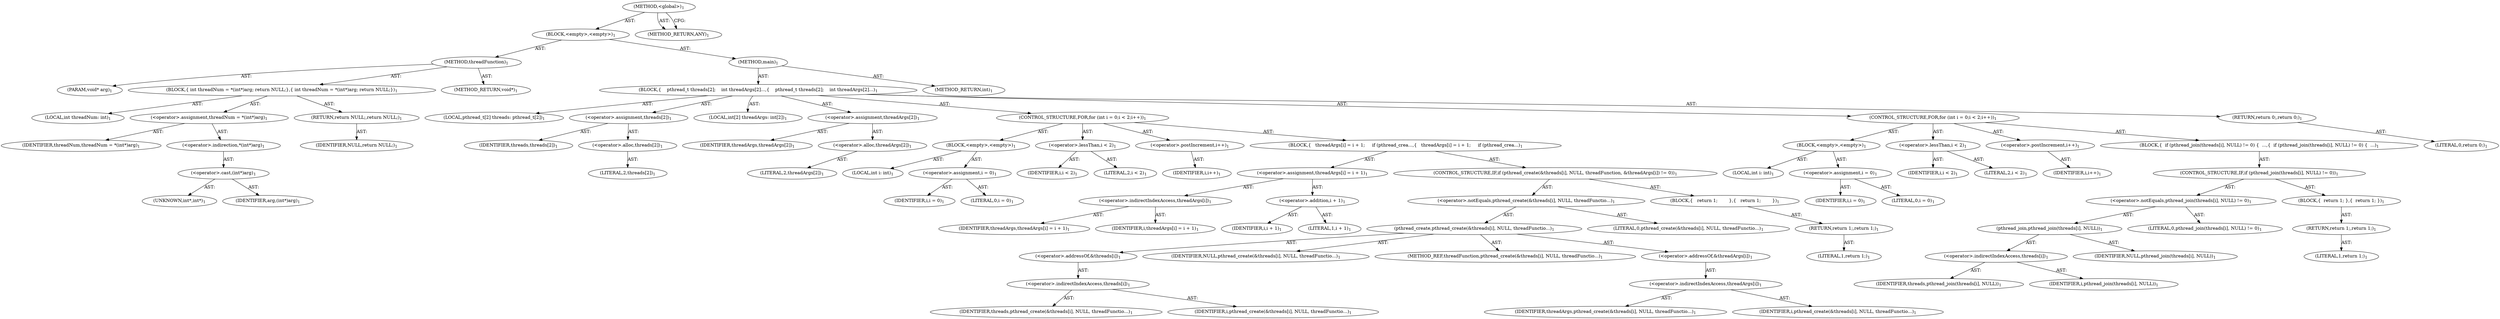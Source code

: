 digraph "&lt;global&gt;" {  
"111669149696" [label = <(METHOD,&lt;global&gt;)<SUB>1</SUB>> ]
"25769803776" [label = <(BLOCK,&lt;empty&gt;,&lt;empty&gt;)<SUB>1</SUB>> ]
"111669149697" [label = <(METHOD,threadFunction)<SUB>1</SUB>> ]
"115964116992" [label = <(PARAM,void* arg)<SUB>1</SUB>> ]
"25769803777" [label = <(BLOCK,{ int threadNum = *(int*)arg; return NULL;},{ int threadNum = *(int*)arg; return NULL;})<SUB>1</SUB>> ]
"94489280512" [label = <(LOCAL,int threadNum: int)<SUB>1</SUB>> ]
"30064771072" [label = <(&lt;operator&gt;.assignment,threadNum = *(int*)arg)<SUB>1</SUB>> ]
"68719476736" [label = <(IDENTIFIER,threadNum,threadNum = *(int*)arg)<SUB>1</SUB>> ]
"30064771073" [label = <(&lt;operator&gt;.indirection,*(int*)arg)<SUB>1</SUB>> ]
"30064771074" [label = <(&lt;operator&gt;.cast,(int*)arg)<SUB>1</SUB>> ]
"184683593728" [label = <(UNKNOWN,int*,int*)<SUB>1</SUB>> ]
"68719476737" [label = <(IDENTIFIER,arg,(int*)arg)<SUB>1</SUB>> ]
"146028888064" [label = <(RETURN,return NULL;,return NULL;)<SUB>1</SUB>> ]
"68719476738" [label = <(IDENTIFIER,NULL,return NULL;)<SUB>1</SUB>> ]
"128849018880" [label = <(METHOD_RETURN,void*)<SUB>1</SUB>> ]
"111669149698" [label = <(METHOD,main)<SUB>1</SUB>> ]
"25769803778" [label = <(BLOCK,{    pthread_t threads[2];    int threadArgs[2]...,{    pthread_t threads[2];    int threadArgs[2]...)<SUB>1</SUB>> ]
"94489280513" [label = <(LOCAL,pthread_t[2] threads: pthread_t[2])<SUB>1</SUB>> ]
"30064771075" [label = <(&lt;operator&gt;.assignment,threads[2])<SUB>1</SUB>> ]
"68719476739" [label = <(IDENTIFIER,threads,threads[2])<SUB>1</SUB>> ]
"30064771076" [label = <(&lt;operator&gt;.alloc,threads[2])<SUB>1</SUB>> ]
"90194313216" [label = <(LITERAL,2,threads[2])<SUB>1</SUB>> ]
"94489280514" [label = <(LOCAL,int[2] threadArgs: int[2])<SUB>1</SUB>> ]
"30064771077" [label = <(&lt;operator&gt;.assignment,threadArgs[2])<SUB>1</SUB>> ]
"68719476740" [label = <(IDENTIFIER,threadArgs,threadArgs[2])<SUB>1</SUB>> ]
"30064771078" [label = <(&lt;operator&gt;.alloc,threadArgs[2])<SUB>1</SUB>> ]
"90194313217" [label = <(LITERAL,2,threadArgs[2])<SUB>1</SUB>> ]
"47244640256" [label = <(CONTROL_STRUCTURE,FOR,for (int i = 0;i &lt; 2;i++))<SUB>1</SUB>> ]
"25769803779" [label = <(BLOCK,&lt;empty&gt;,&lt;empty&gt;)<SUB>1</SUB>> ]
"94489280515" [label = <(LOCAL,int i: int)<SUB>1</SUB>> ]
"30064771079" [label = <(&lt;operator&gt;.assignment,i = 0)<SUB>1</SUB>> ]
"68719476741" [label = <(IDENTIFIER,i,i = 0)<SUB>1</SUB>> ]
"90194313218" [label = <(LITERAL,0,i = 0)<SUB>1</SUB>> ]
"30064771080" [label = <(&lt;operator&gt;.lessThan,i &lt; 2)<SUB>1</SUB>> ]
"68719476742" [label = <(IDENTIFIER,i,i &lt; 2)<SUB>1</SUB>> ]
"90194313219" [label = <(LITERAL,2,i &lt; 2)<SUB>1</SUB>> ]
"30064771081" [label = <(&lt;operator&gt;.postIncrement,i++)<SUB>1</SUB>> ]
"68719476743" [label = <(IDENTIFIER,i,i++)<SUB>1</SUB>> ]
"25769803780" [label = <(BLOCK,{   threadArgs[i] = i + 1;     if (pthread_crea...,{   threadArgs[i] = i + 1;     if (pthread_crea...)<SUB>1</SUB>> ]
"30064771082" [label = <(&lt;operator&gt;.assignment,threadArgs[i] = i + 1)<SUB>1</SUB>> ]
"30064771083" [label = <(&lt;operator&gt;.indirectIndexAccess,threadArgs[i])<SUB>1</SUB>> ]
"68719476744" [label = <(IDENTIFIER,threadArgs,threadArgs[i] = i + 1)<SUB>1</SUB>> ]
"68719476745" [label = <(IDENTIFIER,i,threadArgs[i] = i + 1)<SUB>1</SUB>> ]
"30064771084" [label = <(&lt;operator&gt;.addition,i + 1)<SUB>1</SUB>> ]
"68719476746" [label = <(IDENTIFIER,i,i + 1)<SUB>1</SUB>> ]
"90194313220" [label = <(LITERAL,1,i + 1)<SUB>1</SUB>> ]
"47244640257" [label = <(CONTROL_STRUCTURE,IF,if (pthread_create(&amp;threads[i], NULL, threadFunction, &amp;threadArgs[i]) != 0))<SUB>1</SUB>> ]
"30064771085" [label = <(&lt;operator&gt;.notEquals,pthread_create(&amp;threads[i], NULL, threadFunctio...)<SUB>1</SUB>> ]
"30064771086" [label = <(pthread_create,pthread_create(&amp;threads[i], NULL, threadFunctio...)<SUB>1</SUB>> ]
"30064771087" [label = <(&lt;operator&gt;.addressOf,&amp;threads[i])<SUB>1</SUB>> ]
"30064771088" [label = <(&lt;operator&gt;.indirectIndexAccess,threads[i])<SUB>1</SUB>> ]
"68719476747" [label = <(IDENTIFIER,threads,pthread_create(&amp;threads[i], NULL, threadFunctio...)<SUB>1</SUB>> ]
"68719476748" [label = <(IDENTIFIER,i,pthread_create(&amp;threads[i], NULL, threadFunctio...)<SUB>1</SUB>> ]
"68719476749" [label = <(IDENTIFIER,NULL,pthread_create(&amp;threads[i], NULL, threadFunctio...)<SUB>1</SUB>> ]
"124554051584" [label = <(METHOD_REF,threadFunction,pthread_create(&amp;threads[i], NULL, threadFunctio...)<SUB>1</SUB>> ]
"30064771089" [label = <(&lt;operator&gt;.addressOf,&amp;threadArgs[i])<SUB>1</SUB>> ]
"30064771090" [label = <(&lt;operator&gt;.indirectIndexAccess,threadArgs[i])<SUB>1</SUB>> ]
"68719476750" [label = <(IDENTIFIER,threadArgs,pthread_create(&amp;threads[i], NULL, threadFunctio...)<SUB>1</SUB>> ]
"68719476751" [label = <(IDENTIFIER,i,pthread_create(&amp;threads[i], NULL, threadFunctio...)<SUB>1</SUB>> ]
"90194313221" [label = <(LITERAL,0,pthread_create(&amp;threads[i], NULL, threadFunctio...)<SUB>1</SUB>> ]
"25769803781" [label = <(BLOCK,{   return 1;        },{   return 1;        })<SUB>1</SUB>> ]
"146028888065" [label = <(RETURN,return 1;,return 1;)<SUB>1</SUB>> ]
"90194313222" [label = <(LITERAL,1,return 1;)<SUB>1</SUB>> ]
"47244640258" [label = <(CONTROL_STRUCTURE,FOR,for (int i = 0;i &lt; 2;i++))<SUB>1</SUB>> ]
"25769803782" [label = <(BLOCK,&lt;empty&gt;,&lt;empty&gt;)<SUB>1</SUB>> ]
"94489280516" [label = <(LOCAL,int i: int)<SUB>1</SUB>> ]
"30064771091" [label = <(&lt;operator&gt;.assignment,i = 0)<SUB>1</SUB>> ]
"68719476752" [label = <(IDENTIFIER,i,i = 0)<SUB>1</SUB>> ]
"90194313223" [label = <(LITERAL,0,i = 0)<SUB>1</SUB>> ]
"30064771092" [label = <(&lt;operator&gt;.lessThan,i &lt; 2)<SUB>1</SUB>> ]
"68719476753" [label = <(IDENTIFIER,i,i &lt; 2)<SUB>1</SUB>> ]
"90194313224" [label = <(LITERAL,2,i &lt; 2)<SUB>1</SUB>> ]
"30064771093" [label = <(&lt;operator&gt;.postIncrement,i++)<SUB>1</SUB>> ]
"68719476754" [label = <(IDENTIFIER,i,i++)<SUB>1</SUB>> ]
"25769803783" [label = <(BLOCK,{  if (pthread_join(threads[i], NULL) != 0) {  ...,{  if (pthread_join(threads[i], NULL) != 0) {  ...)<SUB>1</SUB>> ]
"47244640259" [label = <(CONTROL_STRUCTURE,IF,if (pthread_join(threads[i], NULL) != 0))<SUB>1</SUB>> ]
"30064771094" [label = <(&lt;operator&gt;.notEquals,pthread_join(threads[i], NULL) != 0)<SUB>1</SUB>> ]
"30064771095" [label = <(pthread_join,pthread_join(threads[i], NULL))<SUB>1</SUB>> ]
"30064771096" [label = <(&lt;operator&gt;.indirectIndexAccess,threads[i])<SUB>1</SUB>> ]
"68719476755" [label = <(IDENTIFIER,threads,pthread_join(threads[i], NULL))<SUB>1</SUB>> ]
"68719476756" [label = <(IDENTIFIER,i,pthread_join(threads[i], NULL))<SUB>1</SUB>> ]
"68719476757" [label = <(IDENTIFIER,NULL,pthread_join(threads[i], NULL))<SUB>1</SUB>> ]
"90194313225" [label = <(LITERAL,0,pthread_join(threads[i], NULL) != 0)<SUB>1</SUB>> ]
"25769803784" [label = <(BLOCK,{  return 1; },{  return 1; })<SUB>1</SUB>> ]
"146028888066" [label = <(RETURN,return 1;,return 1;)<SUB>1</SUB>> ]
"90194313226" [label = <(LITERAL,1,return 1;)<SUB>1</SUB>> ]
"146028888067" [label = <(RETURN,return 0;,return 0;)<SUB>1</SUB>> ]
"90194313227" [label = <(LITERAL,0,return 0;)<SUB>1</SUB>> ]
"128849018881" [label = <(METHOD_RETURN,int)<SUB>1</SUB>> ]
"128849018882" [label = <(METHOD_RETURN,ANY)<SUB>1</SUB>> ]
  "111669149696" -> "25769803776"  [ label = "AST: "] 
  "111669149696" -> "128849018882"  [ label = "AST: "] 
  "25769803776" -> "111669149697"  [ label = "AST: "] 
  "25769803776" -> "111669149698"  [ label = "AST: "] 
  "111669149697" -> "115964116992"  [ label = "AST: "] 
  "111669149697" -> "25769803777"  [ label = "AST: "] 
  "111669149697" -> "128849018880"  [ label = "AST: "] 
  "25769803777" -> "94489280512"  [ label = "AST: "] 
  "25769803777" -> "30064771072"  [ label = "AST: "] 
  "25769803777" -> "146028888064"  [ label = "AST: "] 
  "30064771072" -> "68719476736"  [ label = "AST: "] 
  "30064771072" -> "30064771073"  [ label = "AST: "] 
  "30064771073" -> "30064771074"  [ label = "AST: "] 
  "30064771074" -> "184683593728"  [ label = "AST: "] 
  "30064771074" -> "68719476737"  [ label = "AST: "] 
  "146028888064" -> "68719476738"  [ label = "AST: "] 
  "111669149698" -> "25769803778"  [ label = "AST: "] 
  "111669149698" -> "128849018881"  [ label = "AST: "] 
  "25769803778" -> "94489280513"  [ label = "AST: "] 
  "25769803778" -> "30064771075"  [ label = "AST: "] 
  "25769803778" -> "94489280514"  [ label = "AST: "] 
  "25769803778" -> "30064771077"  [ label = "AST: "] 
  "25769803778" -> "47244640256"  [ label = "AST: "] 
  "25769803778" -> "47244640258"  [ label = "AST: "] 
  "25769803778" -> "146028888067"  [ label = "AST: "] 
  "30064771075" -> "68719476739"  [ label = "AST: "] 
  "30064771075" -> "30064771076"  [ label = "AST: "] 
  "30064771076" -> "90194313216"  [ label = "AST: "] 
  "30064771077" -> "68719476740"  [ label = "AST: "] 
  "30064771077" -> "30064771078"  [ label = "AST: "] 
  "30064771078" -> "90194313217"  [ label = "AST: "] 
  "47244640256" -> "25769803779"  [ label = "AST: "] 
  "47244640256" -> "30064771080"  [ label = "AST: "] 
  "47244640256" -> "30064771081"  [ label = "AST: "] 
  "47244640256" -> "25769803780"  [ label = "AST: "] 
  "25769803779" -> "94489280515"  [ label = "AST: "] 
  "25769803779" -> "30064771079"  [ label = "AST: "] 
  "30064771079" -> "68719476741"  [ label = "AST: "] 
  "30064771079" -> "90194313218"  [ label = "AST: "] 
  "30064771080" -> "68719476742"  [ label = "AST: "] 
  "30064771080" -> "90194313219"  [ label = "AST: "] 
  "30064771081" -> "68719476743"  [ label = "AST: "] 
  "25769803780" -> "30064771082"  [ label = "AST: "] 
  "25769803780" -> "47244640257"  [ label = "AST: "] 
  "30064771082" -> "30064771083"  [ label = "AST: "] 
  "30064771082" -> "30064771084"  [ label = "AST: "] 
  "30064771083" -> "68719476744"  [ label = "AST: "] 
  "30064771083" -> "68719476745"  [ label = "AST: "] 
  "30064771084" -> "68719476746"  [ label = "AST: "] 
  "30064771084" -> "90194313220"  [ label = "AST: "] 
  "47244640257" -> "30064771085"  [ label = "AST: "] 
  "47244640257" -> "25769803781"  [ label = "AST: "] 
  "30064771085" -> "30064771086"  [ label = "AST: "] 
  "30064771085" -> "90194313221"  [ label = "AST: "] 
  "30064771086" -> "30064771087"  [ label = "AST: "] 
  "30064771086" -> "68719476749"  [ label = "AST: "] 
  "30064771086" -> "124554051584"  [ label = "AST: "] 
  "30064771086" -> "30064771089"  [ label = "AST: "] 
  "30064771087" -> "30064771088"  [ label = "AST: "] 
  "30064771088" -> "68719476747"  [ label = "AST: "] 
  "30064771088" -> "68719476748"  [ label = "AST: "] 
  "30064771089" -> "30064771090"  [ label = "AST: "] 
  "30064771090" -> "68719476750"  [ label = "AST: "] 
  "30064771090" -> "68719476751"  [ label = "AST: "] 
  "25769803781" -> "146028888065"  [ label = "AST: "] 
  "146028888065" -> "90194313222"  [ label = "AST: "] 
  "47244640258" -> "25769803782"  [ label = "AST: "] 
  "47244640258" -> "30064771092"  [ label = "AST: "] 
  "47244640258" -> "30064771093"  [ label = "AST: "] 
  "47244640258" -> "25769803783"  [ label = "AST: "] 
  "25769803782" -> "94489280516"  [ label = "AST: "] 
  "25769803782" -> "30064771091"  [ label = "AST: "] 
  "30064771091" -> "68719476752"  [ label = "AST: "] 
  "30064771091" -> "90194313223"  [ label = "AST: "] 
  "30064771092" -> "68719476753"  [ label = "AST: "] 
  "30064771092" -> "90194313224"  [ label = "AST: "] 
  "30064771093" -> "68719476754"  [ label = "AST: "] 
  "25769803783" -> "47244640259"  [ label = "AST: "] 
  "47244640259" -> "30064771094"  [ label = "AST: "] 
  "47244640259" -> "25769803784"  [ label = "AST: "] 
  "30064771094" -> "30064771095"  [ label = "AST: "] 
  "30064771094" -> "90194313225"  [ label = "AST: "] 
  "30064771095" -> "30064771096"  [ label = "AST: "] 
  "30064771095" -> "68719476757"  [ label = "AST: "] 
  "30064771096" -> "68719476755"  [ label = "AST: "] 
  "30064771096" -> "68719476756"  [ label = "AST: "] 
  "25769803784" -> "146028888066"  [ label = "AST: "] 
  "146028888066" -> "90194313226"  [ label = "AST: "] 
  "146028888067" -> "90194313227"  [ label = "AST: "] 
  "111669149696" -> "128849018882"  [ label = "CFG: "] 
}

digraph "threadFunction" {  
"111669149697" [label = <(METHOD,threadFunction)<SUB>1</SUB>> ]
"115964116992" [label = <(PARAM,void* arg)<SUB>1</SUB>> ]
"25769803777" [label = <(BLOCK,{ int threadNum = *(int*)arg; return NULL;},{ int threadNum = *(int*)arg; return NULL;})<SUB>1</SUB>> ]
"94489280512" [label = <(LOCAL,int threadNum: int)<SUB>1</SUB>> ]
"30064771072" [label = <(&lt;operator&gt;.assignment,threadNum = *(int*)arg)<SUB>1</SUB>> ]
"68719476736" [label = <(IDENTIFIER,threadNum,threadNum = *(int*)arg)<SUB>1</SUB>> ]
"30064771073" [label = <(&lt;operator&gt;.indirection,*(int*)arg)<SUB>1</SUB>> ]
"30064771074" [label = <(&lt;operator&gt;.cast,(int*)arg)<SUB>1</SUB>> ]
"184683593728" [label = <(UNKNOWN,int*,int*)<SUB>1</SUB>> ]
"68719476737" [label = <(IDENTIFIER,arg,(int*)arg)<SUB>1</SUB>> ]
"146028888064" [label = <(RETURN,return NULL;,return NULL;)<SUB>1</SUB>> ]
"68719476738" [label = <(IDENTIFIER,NULL,return NULL;)<SUB>1</SUB>> ]
"128849018880" [label = <(METHOD_RETURN,void*)<SUB>1</SUB>> ]
  "111669149697" -> "115964116992"  [ label = "AST: "] 
  "111669149697" -> "25769803777"  [ label = "AST: "] 
  "111669149697" -> "128849018880"  [ label = "AST: "] 
  "25769803777" -> "94489280512"  [ label = "AST: "] 
  "25769803777" -> "30064771072"  [ label = "AST: "] 
  "25769803777" -> "146028888064"  [ label = "AST: "] 
  "30064771072" -> "68719476736"  [ label = "AST: "] 
  "30064771072" -> "30064771073"  [ label = "AST: "] 
  "30064771073" -> "30064771074"  [ label = "AST: "] 
  "30064771074" -> "184683593728"  [ label = "AST: "] 
  "30064771074" -> "68719476737"  [ label = "AST: "] 
  "146028888064" -> "68719476738"  [ label = "AST: "] 
  "30064771072" -> "146028888064"  [ label = "CFG: "] 
  "146028888064" -> "128849018880"  [ label = "CFG: "] 
  "30064771073" -> "30064771072"  [ label = "CFG: "] 
  "30064771074" -> "30064771073"  [ label = "CFG: "] 
  "184683593728" -> "30064771074"  [ label = "CFG: "] 
  "111669149697" -> "184683593728"  [ label = "CFG: "] 
  "146028888064" -> "128849018880"  [ label = "DDG: &lt;RET&gt;"] 
  "30064771072" -> "128849018880"  [ label = "DDG: threadNum"] 
  "30064771074" -> "128849018880"  [ label = "DDG: arg"] 
  "30064771072" -> "128849018880"  [ label = "DDG: *(int*)arg"] 
  "30064771072" -> "128849018880"  [ label = "DDG: threadNum = *(int*)arg"] 
  "111669149697" -> "115964116992"  [ label = "DDG: "] 
  "68719476738" -> "146028888064"  [ label = "DDG: NULL"] 
  "111669149697" -> "146028888064"  [ label = "DDG: "] 
  "111669149697" -> "68719476738"  [ label = "DDG: "] 
  "115964116992" -> "30064771074"  [ label = "DDG: arg"] 
  "111669149697" -> "30064771074"  [ label = "DDG: "] 
}

digraph "main" {  
"111669149698" [label = <(METHOD,main)<SUB>1</SUB>> ]
"25769803778" [label = <(BLOCK,{    pthread_t threads[2];    int threadArgs[2]...,{    pthread_t threads[2];    int threadArgs[2]...)<SUB>1</SUB>> ]
"94489280513" [label = <(LOCAL,pthread_t[2] threads: pthread_t[2])<SUB>1</SUB>> ]
"30064771075" [label = <(&lt;operator&gt;.assignment,threads[2])<SUB>1</SUB>> ]
"68719476739" [label = <(IDENTIFIER,threads,threads[2])<SUB>1</SUB>> ]
"30064771076" [label = <(&lt;operator&gt;.alloc,threads[2])<SUB>1</SUB>> ]
"90194313216" [label = <(LITERAL,2,threads[2])<SUB>1</SUB>> ]
"94489280514" [label = <(LOCAL,int[2] threadArgs: int[2])<SUB>1</SUB>> ]
"30064771077" [label = <(&lt;operator&gt;.assignment,threadArgs[2])<SUB>1</SUB>> ]
"68719476740" [label = <(IDENTIFIER,threadArgs,threadArgs[2])<SUB>1</SUB>> ]
"30064771078" [label = <(&lt;operator&gt;.alloc,threadArgs[2])<SUB>1</SUB>> ]
"90194313217" [label = <(LITERAL,2,threadArgs[2])<SUB>1</SUB>> ]
"47244640256" [label = <(CONTROL_STRUCTURE,FOR,for (int i = 0;i &lt; 2;i++))<SUB>1</SUB>> ]
"25769803779" [label = <(BLOCK,&lt;empty&gt;,&lt;empty&gt;)<SUB>1</SUB>> ]
"94489280515" [label = <(LOCAL,int i: int)<SUB>1</SUB>> ]
"30064771079" [label = <(&lt;operator&gt;.assignment,i = 0)<SUB>1</SUB>> ]
"68719476741" [label = <(IDENTIFIER,i,i = 0)<SUB>1</SUB>> ]
"90194313218" [label = <(LITERAL,0,i = 0)<SUB>1</SUB>> ]
"30064771080" [label = <(&lt;operator&gt;.lessThan,i &lt; 2)<SUB>1</SUB>> ]
"68719476742" [label = <(IDENTIFIER,i,i &lt; 2)<SUB>1</SUB>> ]
"90194313219" [label = <(LITERAL,2,i &lt; 2)<SUB>1</SUB>> ]
"30064771081" [label = <(&lt;operator&gt;.postIncrement,i++)<SUB>1</SUB>> ]
"68719476743" [label = <(IDENTIFIER,i,i++)<SUB>1</SUB>> ]
"25769803780" [label = <(BLOCK,{   threadArgs[i] = i + 1;     if (pthread_crea...,{   threadArgs[i] = i + 1;     if (pthread_crea...)<SUB>1</SUB>> ]
"30064771082" [label = <(&lt;operator&gt;.assignment,threadArgs[i] = i + 1)<SUB>1</SUB>> ]
"30064771083" [label = <(&lt;operator&gt;.indirectIndexAccess,threadArgs[i])<SUB>1</SUB>> ]
"68719476744" [label = <(IDENTIFIER,threadArgs,threadArgs[i] = i + 1)<SUB>1</SUB>> ]
"68719476745" [label = <(IDENTIFIER,i,threadArgs[i] = i + 1)<SUB>1</SUB>> ]
"30064771084" [label = <(&lt;operator&gt;.addition,i + 1)<SUB>1</SUB>> ]
"68719476746" [label = <(IDENTIFIER,i,i + 1)<SUB>1</SUB>> ]
"90194313220" [label = <(LITERAL,1,i + 1)<SUB>1</SUB>> ]
"47244640257" [label = <(CONTROL_STRUCTURE,IF,if (pthread_create(&amp;threads[i], NULL, threadFunction, &amp;threadArgs[i]) != 0))<SUB>1</SUB>> ]
"30064771085" [label = <(&lt;operator&gt;.notEquals,pthread_create(&amp;threads[i], NULL, threadFunctio...)<SUB>1</SUB>> ]
"30064771086" [label = <(pthread_create,pthread_create(&amp;threads[i], NULL, threadFunctio...)<SUB>1</SUB>> ]
"30064771087" [label = <(&lt;operator&gt;.addressOf,&amp;threads[i])<SUB>1</SUB>> ]
"30064771088" [label = <(&lt;operator&gt;.indirectIndexAccess,threads[i])<SUB>1</SUB>> ]
"68719476747" [label = <(IDENTIFIER,threads,pthread_create(&amp;threads[i], NULL, threadFunctio...)<SUB>1</SUB>> ]
"68719476748" [label = <(IDENTIFIER,i,pthread_create(&amp;threads[i], NULL, threadFunctio...)<SUB>1</SUB>> ]
"68719476749" [label = <(IDENTIFIER,NULL,pthread_create(&amp;threads[i], NULL, threadFunctio...)<SUB>1</SUB>> ]
"124554051584" [label = <(METHOD_REF,threadFunction,pthread_create(&amp;threads[i], NULL, threadFunctio...)<SUB>1</SUB>> ]
"30064771089" [label = <(&lt;operator&gt;.addressOf,&amp;threadArgs[i])<SUB>1</SUB>> ]
"30064771090" [label = <(&lt;operator&gt;.indirectIndexAccess,threadArgs[i])<SUB>1</SUB>> ]
"68719476750" [label = <(IDENTIFIER,threadArgs,pthread_create(&amp;threads[i], NULL, threadFunctio...)<SUB>1</SUB>> ]
"68719476751" [label = <(IDENTIFIER,i,pthread_create(&amp;threads[i], NULL, threadFunctio...)<SUB>1</SUB>> ]
"90194313221" [label = <(LITERAL,0,pthread_create(&amp;threads[i], NULL, threadFunctio...)<SUB>1</SUB>> ]
"25769803781" [label = <(BLOCK,{   return 1;        },{   return 1;        })<SUB>1</SUB>> ]
"146028888065" [label = <(RETURN,return 1;,return 1;)<SUB>1</SUB>> ]
"90194313222" [label = <(LITERAL,1,return 1;)<SUB>1</SUB>> ]
"47244640258" [label = <(CONTROL_STRUCTURE,FOR,for (int i = 0;i &lt; 2;i++))<SUB>1</SUB>> ]
"25769803782" [label = <(BLOCK,&lt;empty&gt;,&lt;empty&gt;)<SUB>1</SUB>> ]
"94489280516" [label = <(LOCAL,int i: int)<SUB>1</SUB>> ]
"30064771091" [label = <(&lt;operator&gt;.assignment,i = 0)<SUB>1</SUB>> ]
"68719476752" [label = <(IDENTIFIER,i,i = 0)<SUB>1</SUB>> ]
"90194313223" [label = <(LITERAL,0,i = 0)<SUB>1</SUB>> ]
"30064771092" [label = <(&lt;operator&gt;.lessThan,i &lt; 2)<SUB>1</SUB>> ]
"68719476753" [label = <(IDENTIFIER,i,i &lt; 2)<SUB>1</SUB>> ]
"90194313224" [label = <(LITERAL,2,i &lt; 2)<SUB>1</SUB>> ]
"30064771093" [label = <(&lt;operator&gt;.postIncrement,i++)<SUB>1</SUB>> ]
"68719476754" [label = <(IDENTIFIER,i,i++)<SUB>1</SUB>> ]
"25769803783" [label = <(BLOCK,{  if (pthread_join(threads[i], NULL) != 0) {  ...,{  if (pthread_join(threads[i], NULL) != 0) {  ...)<SUB>1</SUB>> ]
"47244640259" [label = <(CONTROL_STRUCTURE,IF,if (pthread_join(threads[i], NULL) != 0))<SUB>1</SUB>> ]
"30064771094" [label = <(&lt;operator&gt;.notEquals,pthread_join(threads[i], NULL) != 0)<SUB>1</SUB>> ]
"30064771095" [label = <(pthread_join,pthread_join(threads[i], NULL))<SUB>1</SUB>> ]
"30064771096" [label = <(&lt;operator&gt;.indirectIndexAccess,threads[i])<SUB>1</SUB>> ]
"68719476755" [label = <(IDENTIFIER,threads,pthread_join(threads[i], NULL))<SUB>1</SUB>> ]
"68719476756" [label = <(IDENTIFIER,i,pthread_join(threads[i], NULL))<SUB>1</SUB>> ]
"68719476757" [label = <(IDENTIFIER,NULL,pthread_join(threads[i], NULL))<SUB>1</SUB>> ]
"90194313225" [label = <(LITERAL,0,pthread_join(threads[i], NULL) != 0)<SUB>1</SUB>> ]
"25769803784" [label = <(BLOCK,{  return 1; },{  return 1; })<SUB>1</SUB>> ]
"146028888066" [label = <(RETURN,return 1;,return 1;)<SUB>1</SUB>> ]
"90194313226" [label = <(LITERAL,1,return 1;)<SUB>1</SUB>> ]
"146028888067" [label = <(RETURN,return 0;,return 0;)<SUB>1</SUB>> ]
"90194313227" [label = <(LITERAL,0,return 0;)<SUB>1</SUB>> ]
"128849018881" [label = <(METHOD_RETURN,int)<SUB>1</SUB>> ]
  "111669149698" -> "25769803778"  [ label = "AST: "] 
  "111669149698" -> "128849018881"  [ label = "AST: "] 
  "25769803778" -> "94489280513"  [ label = "AST: "] 
  "25769803778" -> "30064771075"  [ label = "AST: "] 
  "25769803778" -> "94489280514"  [ label = "AST: "] 
  "25769803778" -> "30064771077"  [ label = "AST: "] 
  "25769803778" -> "47244640256"  [ label = "AST: "] 
  "25769803778" -> "47244640258"  [ label = "AST: "] 
  "25769803778" -> "146028888067"  [ label = "AST: "] 
  "30064771075" -> "68719476739"  [ label = "AST: "] 
  "30064771075" -> "30064771076"  [ label = "AST: "] 
  "30064771076" -> "90194313216"  [ label = "AST: "] 
  "30064771077" -> "68719476740"  [ label = "AST: "] 
  "30064771077" -> "30064771078"  [ label = "AST: "] 
  "30064771078" -> "90194313217"  [ label = "AST: "] 
  "47244640256" -> "25769803779"  [ label = "AST: "] 
  "47244640256" -> "30064771080"  [ label = "AST: "] 
  "47244640256" -> "30064771081"  [ label = "AST: "] 
  "47244640256" -> "25769803780"  [ label = "AST: "] 
  "25769803779" -> "94489280515"  [ label = "AST: "] 
  "25769803779" -> "30064771079"  [ label = "AST: "] 
  "30064771079" -> "68719476741"  [ label = "AST: "] 
  "30064771079" -> "90194313218"  [ label = "AST: "] 
  "30064771080" -> "68719476742"  [ label = "AST: "] 
  "30064771080" -> "90194313219"  [ label = "AST: "] 
  "30064771081" -> "68719476743"  [ label = "AST: "] 
  "25769803780" -> "30064771082"  [ label = "AST: "] 
  "25769803780" -> "47244640257"  [ label = "AST: "] 
  "30064771082" -> "30064771083"  [ label = "AST: "] 
  "30064771082" -> "30064771084"  [ label = "AST: "] 
  "30064771083" -> "68719476744"  [ label = "AST: "] 
  "30064771083" -> "68719476745"  [ label = "AST: "] 
  "30064771084" -> "68719476746"  [ label = "AST: "] 
  "30064771084" -> "90194313220"  [ label = "AST: "] 
  "47244640257" -> "30064771085"  [ label = "AST: "] 
  "47244640257" -> "25769803781"  [ label = "AST: "] 
  "30064771085" -> "30064771086"  [ label = "AST: "] 
  "30064771085" -> "90194313221"  [ label = "AST: "] 
  "30064771086" -> "30064771087"  [ label = "AST: "] 
  "30064771086" -> "68719476749"  [ label = "AST: "] 
  "30064771086" -> "124554051584"  [ label = "AST: "] 
  "30064771086" -> "30064771089"  [ label = "AST: "] 
  "30064771087" -> "30064771088"  [ label = "AST: "] 
  "30064771088" -> "68719476747"  [ label = "AST: "] 
  "30064771088" -> "68719476748"  [ label = "AST: "] 
  "30064771089" -> "30064771090"  [ label = "AST: "] 
  "30064771090" -> "68719476750"  [ label = "AST: "] 
  "30064771090" -> "68719476751"  [ label = "AST: "] 
  "25769803781" -> "146028888065"  [ label = "AST: "] 
  "146028888065" -> "90194313222"  [ label = "AST: "] 
  "47244640258" -> "25769803782"  [ label = "AST: "] 
  "47244640258" -> "30064771092"  [ label = "AST: "] 
  "47244640258" -> "30064771093"  [ label = "AST: "] 
  "47244640258" -> "25769803783"  [ label = "AST: "] 
  "25769803782" -> "94489280516"  [ label = "AST: "] 
  "25769803782" -> "30064771091"  [ label = "AST: "] 
  "30064771091" -> "68719476752"  [ label = "AST: "] 
  "30064771091" -> "90194313223"  [ label = "AST: "] 
  "30064771092" -> "68719476753"  [ label = "AST: "] 
  "30064771092" -> "90194313224"  [ label = "AST: "] 
  "30064771093" -> "68719476754"  [ label = "AST: "] 
  "25769803783" -> "47244640259"  [ label = "AST: "] 
  "47244640259" -> "30064771094"  [ label = "AST: "] 
  "47244640259" -> "25769803784"  [ label = "AST: "] 
  "30064771094" -> "30064771095"  [ label = "AST: "] 
  "30064771094" -> "90194313225"  [ label = "AST: "] 
  "30064771095" -> "30064771096"  [ label = "AST: "] 
  "30064771095" -> "68719476757"  [ label = "AST: "] 
  "30064771096" -> "68719476755"  [ label = "AST: "] 
  "30064771096" -> "68719476756"  [ label = "AST: "] 
  "25769803784" -> "146028888066"  [ label = "AST: "] 
  "146028888066" -> "90194313226"  [ label = "AST: "] 
  "146028888067" -> "90194313227"  [ label = "AST: "] 
  "30064771075" -> "30064771078"  [ label = "CFG: "] 
  "30064771077" -> "30064771079"  [ label = "CFG: "] 
  "146028888067" -> "128849018881"  [ label = "CFG: "] 
  "30064771076" -> "30064771075"  [ label = "CFG: "] 
  "30064771078" -> "30064771077"  [ label = "CFG: "] 
  "30064771080" -> "30064771083"  [ label = "CFG: "] 
  "30064771080" -> "30064771091"  [ label = "CFG: "] 
  "30064771081" -> "30064771080"  [ label = "CFG: "] 
  "30064771092" -> "30064771096"  [ label = "CFG: "] 
  "30064771092" -> "146028888067"  [ label = "CFG: "] 
  "30064771093" -> "30064771092"  [ label = "CFG: "] 
  "30064771079" -> "30064771080"  [ label = "CFG: "] 
  "30064771082" -> "30064771088"  [ label = "CFG: "] 
  "30064771091" -> "30064771092"  [ label = "CFG: "] 
  "30064771083" -> "30064771084"  [ label = "CFG: "] 
  "30064771084" -> "30064771082"  [ label = "CFG: "] 
  "30064771085" -> "146028888065"  [ label = "CFG: "] 
  "30064771085" -> "30064771081"  [ label = "CFG: "] 
  "30064771094" -> "146028888066"  [ label = "CFG: "] 
  "30064771094" -> "30064771093"  [ label = "CFG: "] 
  "30064771086" -> "30064771085"  [ label = "CFG: "] 
  "146028888065" -> "128849018881"  [ label = "CFG: "] 
  "30064771095" -> "30064771094"  [ label = "CFG: "] 
  "146028888066" -> "128849018881"  [ label = "CFG: "] 
  "30064771087" -> "124554051584"  [ label = "CFG: "] 
  "124554051584" -> "30064771090"  [ label = "CFG: "] 
  "30064771089" -> "30064771086"  [ label = "CFG: "] 
  "30064771096" -> "30064771095"  [ label = "CFG: "] 
  "30064771088" -> "30064771087"  [ label = "CFG: "] 
  "30064771090" -> "30064771089"  [ label = "CFG: "] 
  "111669149698" -> "30064771076"  [ label = "CFG: "] 
  "146028888065" -> "128849018881"  [ label = "DDG: &lt;RET&gt;"] 
  "146028888067" -> "128849018881"  [ label = "DDG: &lt;RET&gt;"] 
  "146028888066" -> "128849018881"  [ label = "DDG: &lt;RET&gt;"] 
  "30064771075" -> "128849018881"  [ label = "DDG: threads"] 
  "30064771075" -> "128849018881"  [ label = "DDG: threads[2]"] 
  "30064771077" -> "128849018881"  [ label = "DDG: threadArgs"] 
  "30064771077" -> "128849018881"  [ label = "DDG: threadArgs[2]"] 
  "30064771079" -> "128849018881"  [ label = "DDG: i = 0"] 
  "30064771080" -> "128849018881"  [ label = "DDG: i &lt; 2"] 
  "30064771082" -> "128849018881"  [ label = "DDG: threadArgs[i]"] 
  "30064771084" -> "128849018881"  [ label = "DDG: i"] 
  "30064771082" -> "128849018881"  [ label = "DDG: i + 1"] 
  "30064771082" -> "128849018881"  [ label = "DDG: threadArgs[i] = i + 1"] 
  "30064771086" -> "128849018881"  [ label = "DDG: &amp;threads[i]"] 
  "30064771086" -> "128849018881"  [ label = "DDG: NULL"] 
  "30064771086" -> "128849018881"  [ label = "DDG: &amp;threadArgs[i]"] 
  "30064771085" -> "128849018881"  [ label = "DDG: pthread_create(&amp;threads[i], NULL, threadFunction, &amp;threadArgs[i])"] 
  "30064771085" -> "128849018881"  [ label = "DDG: pthread_create(&amp;threads[i], NULL, threadFunction, &amp;threadArgs[i]) != 0"] 
  "30064771081" -> "128849018881"  [ label = "DDG: i++"] 
  "30064771076" -> "30064771075"  [ label = "DDG: 2"] 
  "30064771078" -> "30064771077"  [ label = "DDG: 2"] 
  "90194313227" -> "146028888067"  [ label = "DDG: 0"] 
  "111669149698" -> "146028888067"  [ label = "DDG: "] 
  "111669149698" -> "90194313227"  [ label = "DDG: "] 
  "111669149698" -> "30064771076"  [ label = "DDG: "] 
  "111669149698" -> "30064771078"  [ label = "DDG: "] 
  "111669149698" -> "30064771079"  [ label = "DDG: "] 
  "30064771079" -> "30064771080"  [ label = "DDG: i"] 
  "30064771081" -> "30064771080"  [ label = "DDG: i"] 
  "111669149698" -> "30064771080"  [ label = "DDG: "] 
  "111669149698" -> "30064771081"  [ label = "DDG: "] 
  "30064771080" -> "30064771081"  [ label = "DDG: i"] 
  "30064771080" -> "30064771082"  [ label = "DDG: i"] 
  "111669149698" -> "30064771082"  [ label = "DDG: "] 
  "111669149698" -> "30064771091"  [ label = "DDG: "] 
  "30064771091" -> "30064771092"  [ label = "DDG: i"] 
  "30064771093" -> "30064771092"  [ label = "DDG: i"] 
  "111669149698" -> "30064771092"  [ label = "DDG: "] 
  "30064771092" -> "30064771093"  [ label = "DDG: i"] 
  "111669149698" -> "30064771093"  [ label = "DDG: "] 
  "30064771080" -> "30064771084"  [ label = "DDG: i"] 
  "111669149698" -> "30064771084"  [ label = "DDG: "] 
  "30064771086" -> "30064771085"  [ label = "DDG: &amp;threads[i]"] 
  "30064771086" -> "30064771085"  [ label = "DDG: NULL"] 
  "30064771086" -> "30064771085"  [ label = "DDG: threadFunction"] 
  "30064771086" -> "30064771085"  [ label = "DDG: &amp;threadArgs[i]"] 
  "111669149698" -> "30064771085"  [ label = "DDG: "] 
  "90194313222" -> "146028888065"  [ label = "DDG: 1"] 
  "111669149698" -> "146028888065"  [ label = "DDG: "] 
  "30064771095" -> "30064771094"  [ label = "DDG: threads[i]"] 
  "30064771095" -> "30064771094"  [ label = "DDG: NULL"] 
  "111669149698" -> "30064771094"  [ label = "DDG: "] 
  "90194313226" -> "146028888066"  [ label = "DDG: 1"] 
  "111669149698" -> "146028888066"  [ label = "DDG: "] 
  "30064771075" -> "30064771086"  [ label = "DDG: threads"] 
  "111669149698" -> "30064771086"  [ label = "DDG: "] 
  "30064771077" -> "30064771086"  [ label = "DDG: threadArgs"] 
  "30064771082" -> "30064771086"  [ label = "DDG: threadArgs[i]"] 
  "111669149698" -> "90194313222"  [ label = "DDG: "] 
  "30064771075" -> "30064771095"  [ label = "DDG: threads"] 
  "30064771086" -> "30064771095"  [ label = "DDG: &amp;threads[i]"] 
  "30064771086" -> "30064771095"  [ label = "DDG: NULL"] 
  "111669149698" -> "30064771095"  [ label = "DDG: "] 
  "111669149698" -> "90194313226"  [ label = "DDG: "] 
  "30064771080" -> "124554051584"  [ label = "CDG: "] 
  "30064771080" -> "30064771091"  [ label = "CDG: "] 
  "30064771080" -> "30064771090"  [ label = "CDG: "] 
  "30064771080" -> "30064771092"  [ label = "CDG: "] 
  "30064771080" -> "30064771087"  [ label = "CDG: "] 
  "30064771080" -> "30064771086"  [ label = "CDG: "] 
  "30064771080" -> "30064771089"  [ label = "CDG: "] 
  "30064771080" -> "30064771088"  [ label = "CDG: "] 
  "30064771080" -> "30064771083"  [ label = "CDG: "] 
  "30064771080" -> "30064771082"  [ label = "CDG: "] 
  "30064771080" -> "30064771085"  [ label = "CDG: "] 
  "30064771080" -> "30064771084"  [ label = "CDG: "] 
  "30064771092" -> "146028888067"  [ label = "CDG: "] 
  "30064771092" -> "30064771095"  [ label = "CDG: "] 
  "30064771092" -> "30064771094"  [ label = "CDG: "] 
  "30064771092" -> "30064771096"  [ label = "CDG: "] 
  "30064771085" -> "146028888065"  [ label = "CDG: "] 
  "30064771085" -> "30064771081"  [ label = "CDG: "] 
  "30064771085" -> "30064771080"  [ label = "CDG: "] 
  "30064771094" -> "146028888066"  [ label = "CDG: "] 
  "30064771094" -> "30064771093"  [ label = "CDG: "] 
  "30064771094" -> "30064771092"  [ label = "CDG: "] 
}

digraph "&lt;global&gt;" {  
"111669149699" [label = <(METHOD,&lt;global&gt;)<SUB>1</SUB>> ]
"25769803785" [label = <(BLOCK,&lt;empty&gt;,&lt;empty&gt;)> ]
"128849018883" [label = <(METHOD_RETURN,ANY)> ]
  "111669149699" -> "25769803785"  [ label = "AST: "] 
  "111669149699" -> "128849018883"  [ label = "AST: "] 
  "111669149699" -> "128849018883"  [ label = "CFG: "] 
}

digraph "&lt;operator&gt;.assignment" {  
"111669149700" [label = <(METHOD,&lt;operator&gt;.assignment)> ]
"115964116993" [label = <(PARAM,p1)> ]
"115964116994" [label = <(PARAM,p2)> ]
"25769803786" [label = <(BLOCK,&lt;empty&gt;,&lt;empty&gt;)> ]
"128849018884" [label = <(METHOD_RETURN,ANY)> ]
  "111669149700" -> "115964116993"  [ label = "AST: "] 
  "111669149700" -> "25769803786"  [ label = "AST: "] 
  "111669149700" -> "115964116994"  [ label = "AST: "] 
  "111669149700" -> "128849018884"  [ label = "AST: "] 
  "111669149700" -> "128849018884"  [ label = "CFG: "] 
  "115964116993" -> "128849018884"  [ label = "DDG: p1"] 
  "115964116994" -> "128849018884"  [ label = "DDG: p2"] 
  "111669149700" -> "115964116993"  [ label = "DDG: "] 
  "111669149700" -> "115964116994"  [ label = "DDG: "] 
}

digraph "&lt;operator&gt;.indirection" {  
"111669149701" [label = <(METHOD,&lt;operator&gt;.indirection)> ]
"115964116995" [label = <(PARAM,p1)> ]
"25769803787" [label = <(BLOCK,&lt;empty&gt;,&lt;empty&gt;)> ]
"128849018885" [label = <(METHOD_RETURN,ANY)> ]
  "111669149701" -> "115964116995"  [ label = "AST: "] 
  "111669149701" -> "25769803787"  [ label = "AST: "] 
  "111669149701" -> "128849018885"  [ label = "AST: "] 
  "111669149701" -> "128849018885"  [ label = "CFG: "] 
  "115964116995" -> "128849018885"  [ label = "DDG: p1"] 
  "111669149701" -> "115964116995"  [ label = "DDG: "] 
}

digraph "&lt;operator&gt;.cast" {  
"111669149702" [label = <(METHOD,&lt;operator&gt;.cast)> ]
"115964116996" [label = <(PARAM,p1)> ]
"115964116997" [label = <(PARAM,p2)> ]
"25769803788" [label = <(BLOCK,&lt;empty&gt;,&lt;empty&gt;)> ]
"128849018886" [label = <(METHOD_RETURN,ANY)> ]
  "111669149702" -> "115964116996"  [ label = "AST: "] 
  "111669149702" -> "25769803788"  [ label = "AST: "] 
  "111669149702" -> "115964116997"  [ label = "AST: "] 
  "111669149702" -> "128849018886"  [ label = "AST: "] 
  "111669149702" -> "128849018886"  [ label = "CFG: "] 
  "115964116996" -> "128849018886"  [ label = "DDG: p1"] 
  "115964116997" -> "128849018886"  [ label = "DDG: p2"] 
  "111669149702" -> "115964116996"  [ label = "DDG: "] 
  "111669149702" -> "115964116997"  [ label = "DDG: "] 
}

digraph "&lt;operator&gt;.alloc" {  
"111669149703" [label = <(METHOD,&lt;operator&gt;.alloc)> ]
"115964116998" [label = <(PARAM,p1)> ]
"25769803789" [label = <(BLOCK,&lt;empty&gt;,&lt;empty&gt;)> ]
"128849018887" [label = <(METHOD_RETURN,ANY)> ]
  "111669149703" -> "115964116998"  [ label = "AST: "] 
  "111669149703" -> "25769803789"  [ label = "AST: "] 
  "111669149703" -> "128849018887"  [ label = "AST: "] 
  "111669149703" -> "128849018887"  [ label = "CFG: "] 
  "115964116998" -> "128849018887"  [ label = "DDG: p1"] 
  "111669149703" -> "115964116998"  [ label = "DDG: "] 
}

digraph "&lt;operator&gt;.lessThan" {  
"111669149704" [label = <(METHOD,&lt;operator&gt;.lessThan)> ]
"115964116999" [label = <(PARAM,p1)> ]
"115964117000" [label = <(PARAM,p2)> ]
"25769803790" [label = <(BLOCK,&lt;empty&gt;,&lt;empty&gt;)> ]
"128849018888" [label = <(METHOD_RETURN,ANY)> ]
  "111669149704" -> "115964116999"  [ label = "AST: "] 
  "111669149704" -> "25769803790"  [ label = "AST: "] 
  "111669149704" -> "115964117000"  [ label = "AST: "] 
  "111669149704" -> "128849018888"  [ label = "AST: "] 
  "111669149704" -> "128849018888"  [ label = "CFG: "] 
  "115964116999" -> "128849018888"  [ label = "DDG: p1"] 
  "115964117000" -> "128849018888"  [ label = "DDG: p2"] 
  "111669149704" -> "115964116999"  [ label = "DDG: "] 
  "111669149704" -> "115964117000"  [ label = "DDG: "] 
}

digraph "&lt;operator&gt;.postIncrement" {  
"111669149705" [label = <(METHOD,&lt;operator&gt;.postIncrement)> ]
"115964117001" [label = <(PARAM,p1)> ]
"25769803791" [label = <(BLOCK,&lt;empty&gt;,&lt;empty&gt;)> ]
"128849018889" [label = <(METHOD_RETURN,ANY)> ]
  "111669149705" -> "115964117001"  [ label = "AST: "] 
  "111669149705" -> "25769803791"  [ label = "AST: "] 
  "111669149705" -> "128849018889"  [ label = "AST: "] 
  "111669149705" -> "128849018889"  [ label = "CFG: "] 
  "115964117001" -> "128849018889"  [ label = "DDG: p1"] 
  "111669149705" -> "115964117001"  [ label = "DDG: "] 
}

digraph "&lt;operator&gt;.indirectIndexAccess" {  
"111669149706" [label = <(METHOD,&lt;operator&gt;.indirectIndexAccess)> ]
"115964117002" [label = <(PARAM,p1)> ]
"115964117003" [label = <(PARAM,p2)> ]
"25769803792" [label = <(BLOCK,&lt;empty&gt;,&lt;empty&gt;)> ]
"128849018890" [label = <(METHOD_RETURN,ANY)> ]
  "111669149706" -> "115964117002"  [ label = "AST: "] 
  "111669149706" -> "25769803792"  [ label = "AST: "] 
  "111669149706" -> "115964117003"  [ label = "AST: "] 
  "111669149706" -> "128849018890"  [ label = "AST: "] 
  "111669149706" -> "128849018890"  [ label = "CFG: "] 
  "115964117002" -> "128849018890"  [ label = "DDG: p1"] 
  "115964117003" -> "128849018890"  [ label = "DDG: p2"] 
  "111669149706" -> "115964117002"  [ label = "DDG: "] 
  "111669149706" -> "115964117003"  [ label = "DDG: "] 
}

digraph "&lt;operator&gt;.addition" {  
"111669149707" [label = <(METHOD,&lt;operator&gt;.addition)> ]
"115964117004" [label = <(PARAM,p1)> ]
"115964117005" [label = <(PARAM,p2)> ]
"25769803793" [label = <(BLOCK,&lt;empty&gt;,&lt;empty&gt;)> ]
"128849018891" [label = <(METHOD_RETURN,ANY)> ]
  "111669149707" -> "115964117004"  [ label = "AST: "] 
  "111669149707" -> "25769803793"  [ label = "AST: "] 
  "111669149707" -> "115964117005"  [ label = "AST: "] 
  "111669149707" -> "128849018891"  [ label = "AST: "] 
  "111669149707" -> "128849018891"  [ label = "CFG: "] 
  "115964117004" -> "128849018891"  [ label = "DDG: p1"] 
  "115964117005" -> "128849018891"  [ label = "DDG: p2"] 
  "111669149707" -> "115964117004"  [ label = "DDG: "] 
  "111669149707" -> "115964117005"  [ label = "DDG: "] 
}

digraph "&lt;operator&gt;.notEquals" {  
"111669149708" [label = <(METHOD,&lt;operator&gt;.notEquals)> ]
"115964117006" [label = <(PARAM,p1)> ]
"115964117007" [label = <(PARAM,p2)> ]
"25769803794" [label = <(BLOCK,&lt;empty&gt;,&lt;empty&gt;)> ]
"128849018892" [label = <(METHOD_RETURN,ANY)> ]
  "111669149708" -> "115964117006"  [ label = "AST: "] 
  "111669149708" -> "25769803794"  [ label = "AST: "] 
  "111669149708" -> "115964117007"  [ label = "AST: "] 
  "111669149708" -> "128849018892"  [ label = "AST: "] 
  "111669149708" -> "128849018892"  [ label = "CFG: "] 
  "115964117006" -> "128849018892"  [ label = "DDG: p1"] 
  "115964117007" -> "128849018892"  [ label = "DDG: p2"] 
  "111669149708" -> "115964117006"  [ label = "DDG: "] 
  "111669149708" -> "115964117007"  [ label = "DDG: "] 
}

digraph "pthread_create" {  
"111669149709" [label = <(METHOD,pthread_create)> ]
"115964117008" [label = <(PARAM,p1)> ]
"115964117009" [label = <(PARAM,p2)> ]
"115964117010" [label = <(PARAM,p3)> ]
"115964117011" [label = <(PARAM,p4)> ]
"25769803795" [label = <(BLOCK,&lt;empty&gt;,&lt;empty&gt;)> ]
"128849018893" [label = <(METHOD_RETURN,ANY)> ]
  "111669149709" -> "115964117008"  [ label = "AST: "] 
  "111669149709" -> "25769803795"  [ label = "AST: "] 
  "111669149709" -> "115964117009"  [ label = "AST: "] 
  "111669149709" -> "128849018893"  [ label = "AST: "] 
  "111669149709" -> "115964117010"  [ label = "AST: "] 
  "111669149709" -> "115964117011"  [ label = "AST: "] 
  "111669149709" -> "128849018893"  [ label = "CFG: "] 
  "115964117008" -> "128849018893"  [ label = "DDG: p1"] 
  "115964117009" -> "128849018893"  [ label = "DDG: p2"] 
  "115964117010" -> "128849018893"  [ label = "DDG: p3"] 
  "115964117011" -> "128849018893"  [ label = "DDG: p4"] 
  "111669149709" -> "115964117008"  [ label = "DDG: "] 
  "111669149709" -> "115964117009"  [ label = "DDG: "] 
  "111669149709" -> "115964117010"  [ label = "DDG: "] 
  "111669149709" -> "115964117011"  [ label = "DDG: "] 
}

digraph "&lt;operator&gt;.addressOf" {  
"111669149710" [label = <(METHOD,&lt;operator&gt;.addressOf)> ]
"115964117012" [label = <(PARAM,p1)> ]
"25769803796" [label = <(BLOCK,&lt;empty&gt;,&lt;empty&gt;)> ]
"128849018894" [label = <(METHOD_RETURN,ANY)> ]
  "111669149710" -> "115964117012"  [ label = "AST: "] 
  "111669149710" -> "25769803796"  [ label = "AST: "] 
  "111669149710" -> "128849018894"  [ label = "AST: "] 
  "111669149710" -> "128849018894"  [ label = "CFG: "] 
  "115964117012" -> "128849018894"  [ label = "DDG: p1"] 
  "111669149710" -> "115964117012"  [ label = "DDG: "] 
}

digraph "pthread_join" {  
"111669149711" [label = <(METHOD,pthread_join)> ]
"115964117013" [label = <(PARAM,p1)> ]
"115964117014" [label = <(PARAM,p2)> ]
"25769803797" [label = <(BLOCK,&lt;empty&gt;,&lt;empty&gt;)> ]
"128849018895" [label = <(METHOD_RETURN,ANY)> ]
  "111669149711" -> "115964117013"  [ label = "AST: "] 
  "111669149711" -> "25769803797"  [ label = "AST: "] 
  "111669149711" -> "115964117014"  [ label = "AST: "] 
  "111669149711" -> "128849018895"  [ label = "AST: "] 
  "111669149711" -> "128849018895"  [ label = "CFG: "] 
  "115964117013" -> "128849018895"  [ label = "DDG: p1"] 
  "115964117014" -> "128849018895"  [ label = "DDG: p2"] 
  "111669149711" -> "115964117013"  [ label = "DDG: "] 
  "111669149711" -> "115964117014"  [ label = "DDG: "] 
}

